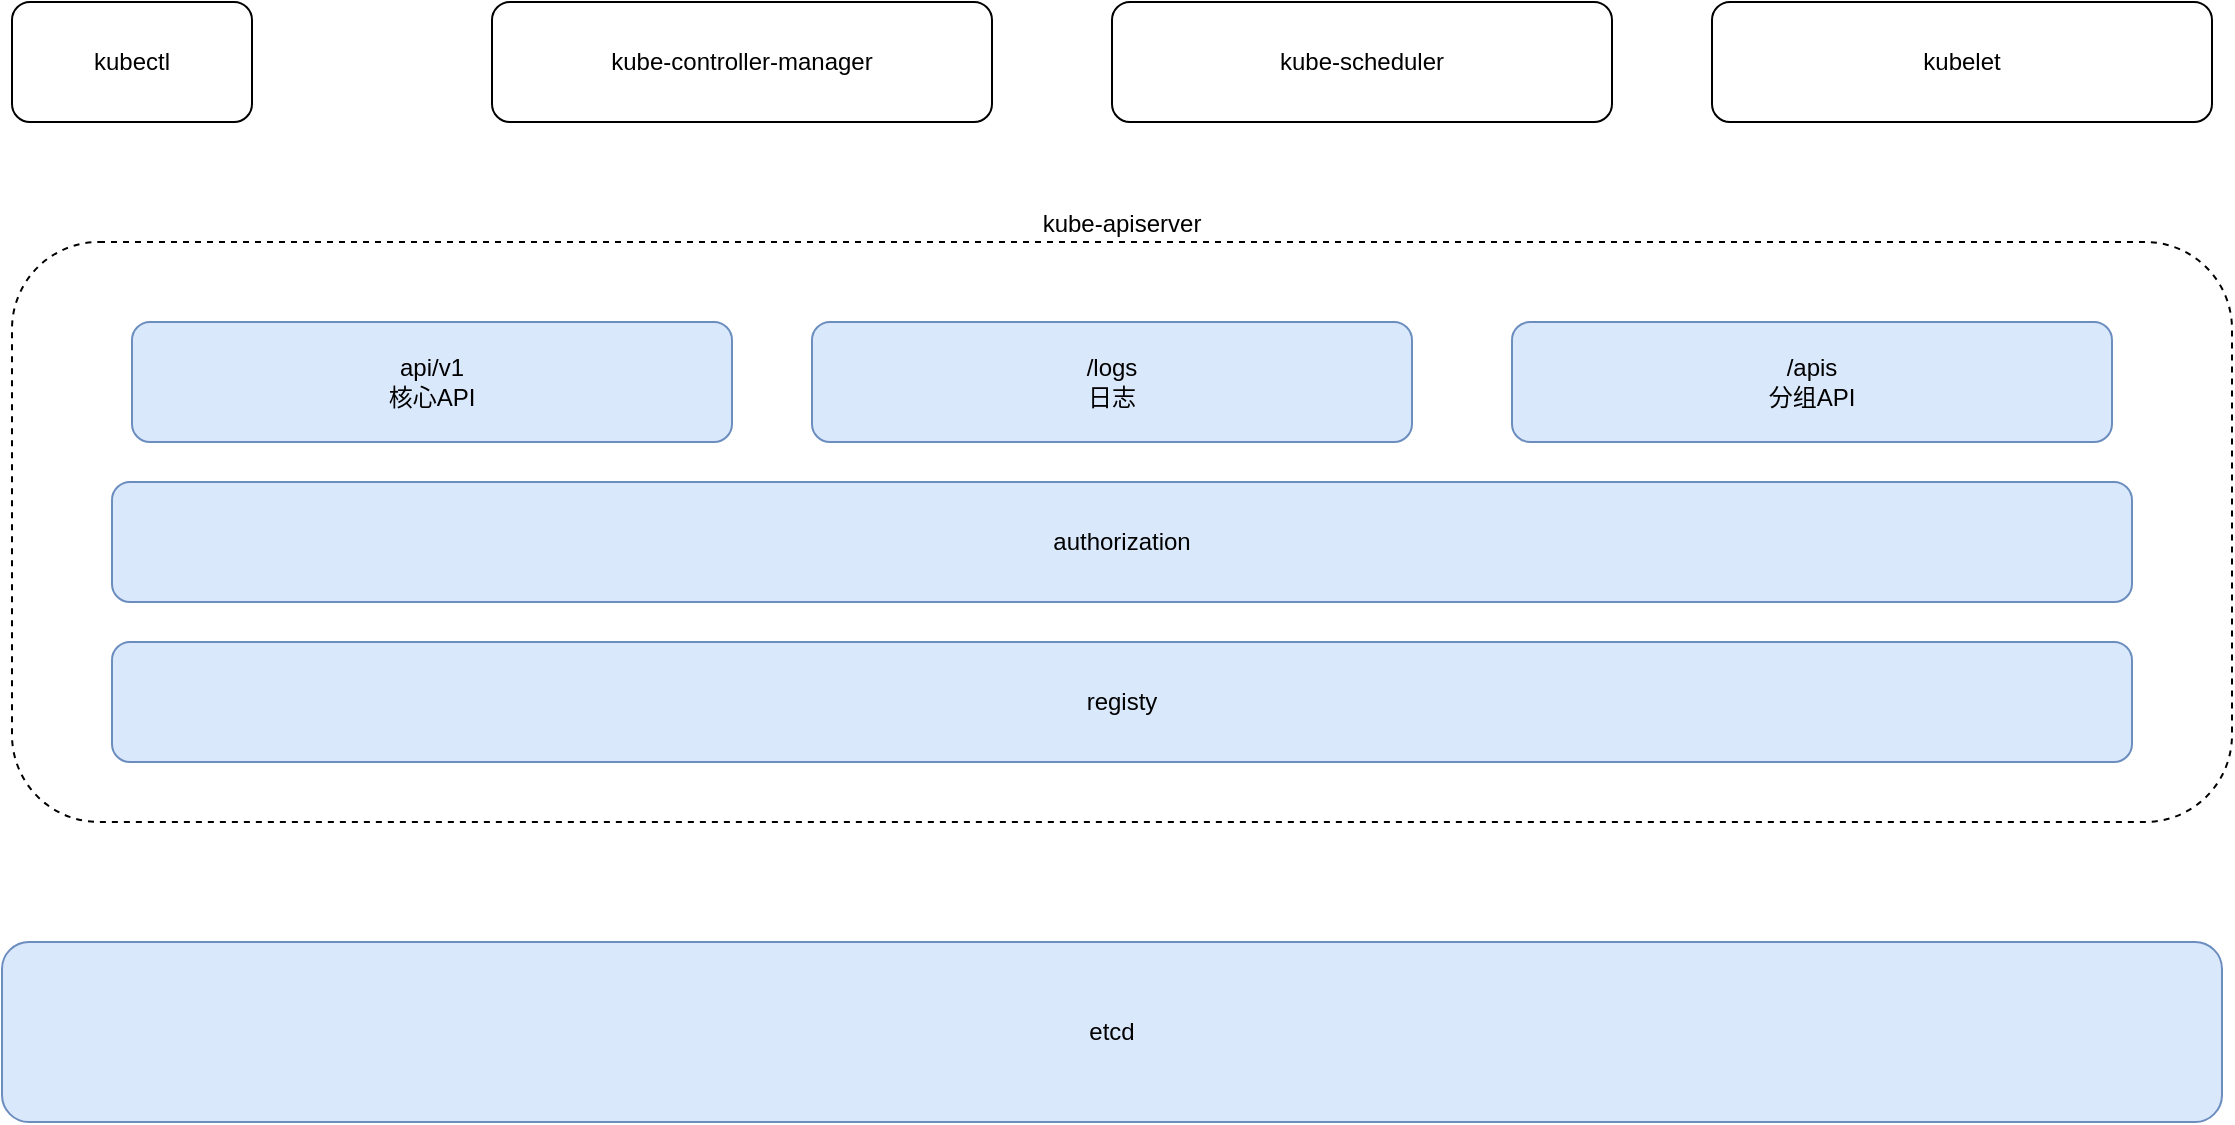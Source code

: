 <mxfile version="22.1.18" type="github">
  <diagram name="第 1 页" id="5bnzdSQ7di5Hu-kQCLIl">
    <mxGraphModel dx="2190" dy="866" grid="1" gridSize="10" guides="1" tooltips="1" connect="1" arrows="1" fold="1" page="1" pageScale="1" pageWidth="827" pageHeight="1169" math="0" shadow="0">
      <root>
        <mxCell id="0" />
        <mxCell id="1" parent="0" />
        <mxCell id="v4UVJ5CE6T74EgirfSV9-5" value="kube-apiserver" style="rounded=1;whiteSpace=wrap;html=1;dashed=1;labelPosition=center;verticalLabelPosition=top;align=center;verticalAlign=bottom;" parent="1" vertex="1">
          <mxGeometry x="-150" y="160" width="1110" height="290" as="geometry" />
        </mxCell>
        <mxCell id="v4UVJ5CE6T74EgirfSV9-1" value="api/v1&lt;br&gt;核心API" style="rounded=1;whiteSpace=wrap;html=1;fillColor=#dae8fc;strokeColor=#6c8ebf;" parent="1" vertex="1">
          <mxGeometry x="-90" y="200" width="300" height="60" as="geometry" />
        </mxCell>
        <mxCell id="v4UVJ5CE6T74EgirfSV9-2" value="authorization" style="rounded=1;whiteSpace=wrap;html=1;fillColor=#dae8fc;strokeColor=#6c8ebf;" parent="1" vertex="1">
          <mxGeometry x="-100" y="280" width="1010" height="60" as="geometry" />
        </mxCell>
        <mxCell id="v4UVJ5CE6T74EgirfSV9-3" value="registy" style="rounded=1;whiteSpace=wrap;html=1;fillColor=#dae8fc;strokeColor=#6c8ebf;" parent="1" vertex="1">
          <mxGeometry x="-100" y="360" width="1010" height="60" as="geometry" />
        </mxCell>
        <mxCell id="v4UVJ5CE6T74EgirfSV9-4" value="etcd" style="rounded=1;whiteSpace=wrap;html=1;fillColor=#dae8fc;strokeColor=#6c8ebf;" parent="1" vertex="1">
          <mxGeometry x="-155" y="510" width="1110" height="90" as="geometry" />
        </mxCell>
        <mxCell id="v4UVJ5CE6T74EgirfSV9-6" value="/logs&lt;br&gt;日志" style="rounded=1;whiteSpace=wrap;html=1;fillColor=#dae8fc;strokeColor=#6c8ebf;" parent="1" vertex="1">
          <mxGeometry x="250" y="200" width="300" height="60" as="geometry" />
        </mxCell>
        <mxCell id="v4UVJ5CE6T74EgirfSV9-7" value="/apis&lt;br&gt;分组API" style="rounded=1;whiteSpace=wrap;html=1;fillColor=#dae8fc;strokeColor=#6c8ebf;" parent="1" vertex="1">
          <mxGeometry x="600" y="200" width="300" height="60" as="geometry" />
        </mxCell>
        <mxCell id="RGVM73bukpCADxqD2Ha--1" value="kube-controller-manager" style="rounded=1;whiteSpace=wrap;html=1;" vertex="1" parent="1">
          <mxGeometry x="90" y="40" width="250" height="60" as="geometry" />
        </mxCell>
        <mxCell id="RGVM73bukpCADxqD2Ha--2" value="kubectl" style="rounded=1;whiteSpace=wrap;html=1;" vertex="1" parent="1">
          <mxGeometry x="-150" y="40" width="120" height="60" as="geometry" />
        </mxCell>
        <mxCell id="RGVM73bukpCADxqD2Ha--3" value="kube-scheduler" style="rounded=1;whiteSpace=wrap;html=1;" vertex="1" parent="1">
          <mxGeometry x="400" y="40" width="250" height="60" as="geometry" />
        </mxCell>
        <mxCell id="RGVM73bukpCADxqD2Ha--4" value="kubelet" style="rounded=1;whiteSpace=wrap;html=1;" vertex="1" parent="1">
          <mxGeometry x="700" y="40" width="250" height="60" as="geometry" />
        </mxCell>
      </root>
    </mxGraphModel>
  </diagram>
</mxfile>
